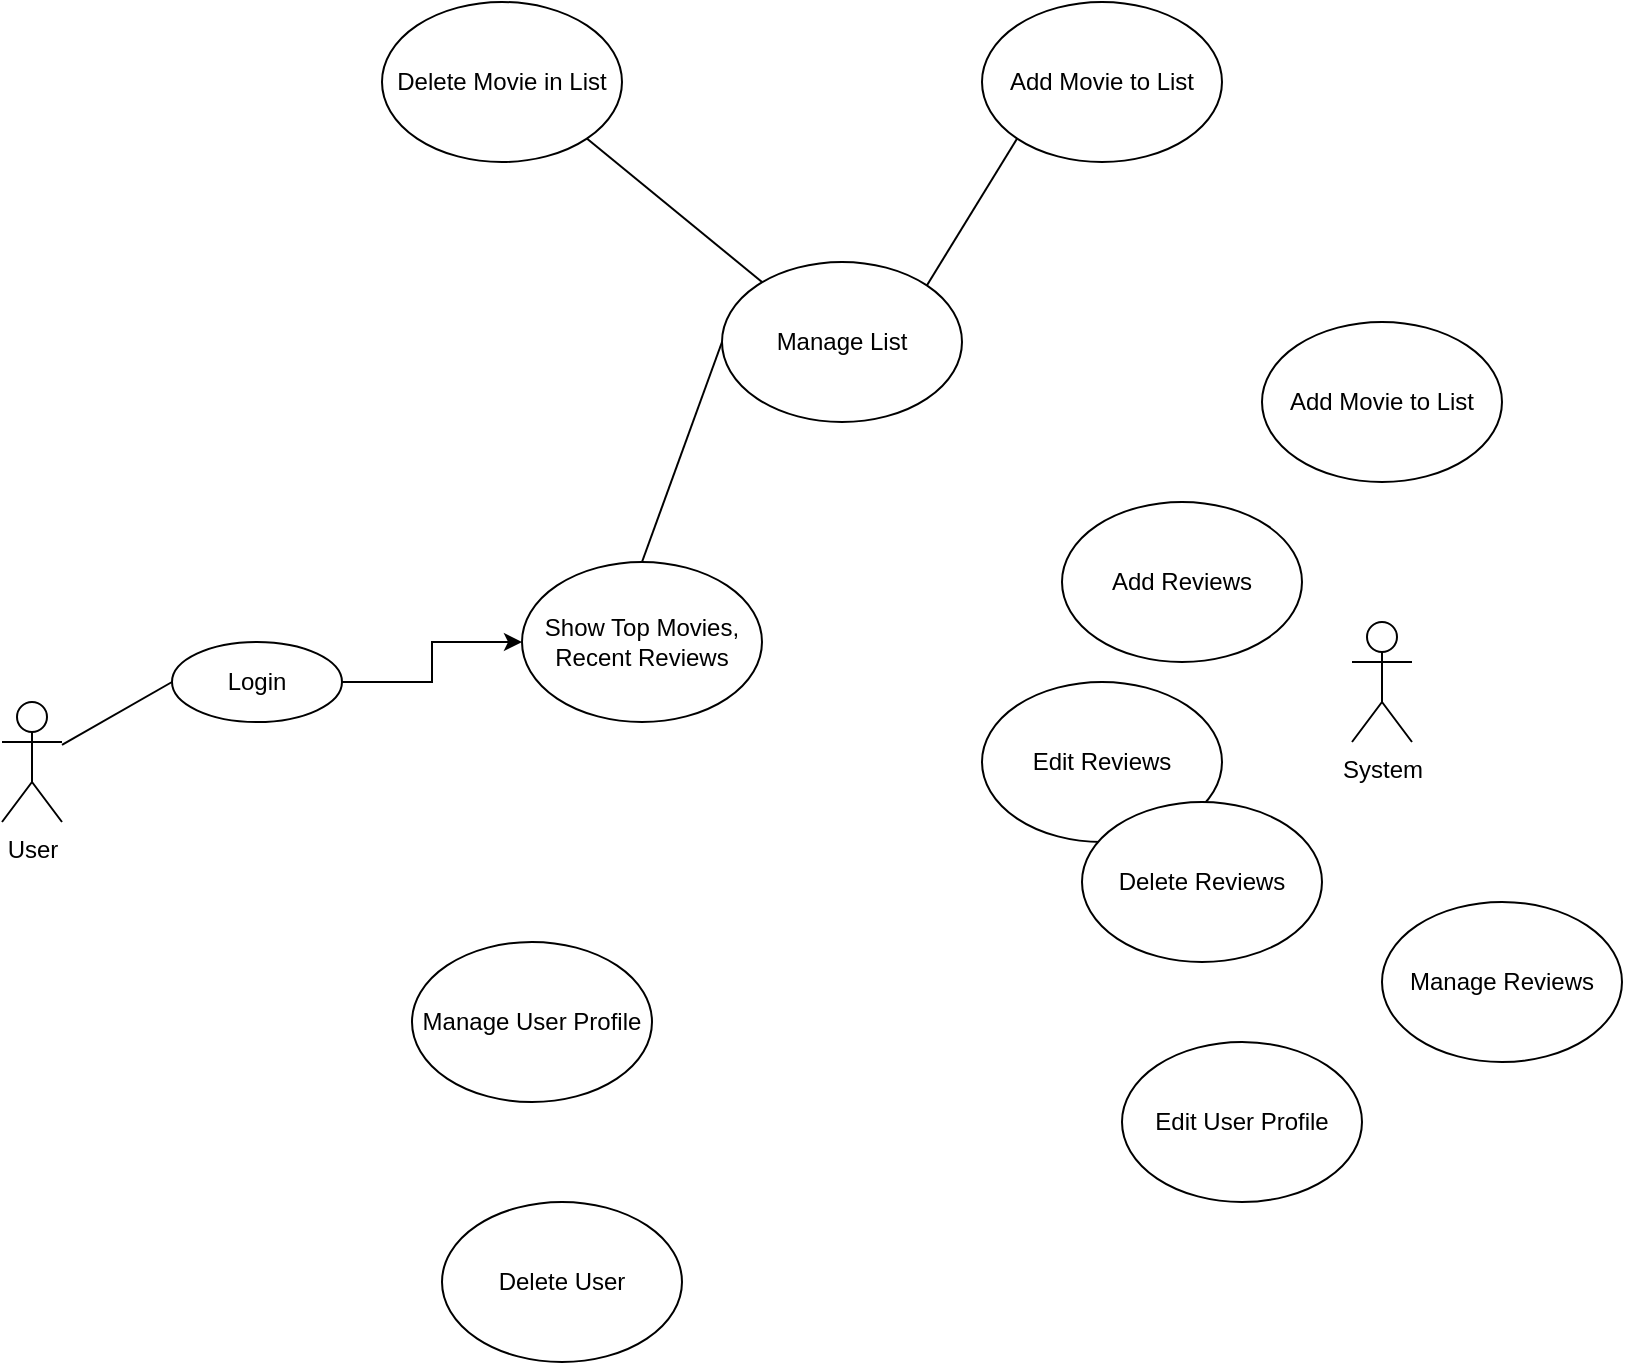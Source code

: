 <mxfile version="22.1.0" type="github">
  <diagram name="Page-1" id="gSCJDVLffjfoy0yC-mrh">
    <mxGraphModel dx="1042" dy="543" grid="1" gridSize="10" guides="1" tooltips="1" connect="1" arrows="1" fold="1" page="1" pageScale="1" pageWidth="1169" pageHeight="827" math="0" shadow="0">
      <root>
        <mxCell id="0" />
        <mxCell id="1" parent="0" />
        <mxCell id="oF1ttkINDnGKlyON3AFg-1" value="User" style="shape=umlActor;verticalLabelPosition=bottom;verticalAlign=top;html=1;outlineConnect=0;" vertex="1" parent="1">
          <mxGeometry x="40" y="500" width="30" height="60" as="geometry" />
        </mxCell>
        <mxCell id="oF1ttkINDnGKlyON3AFg-2" value="System" style="shape=umlActor;verticalLabelPosition=bottom;verticalAlign=top;html=1;outlineConnect=0;" vertex="1" parent="1">
          <mxGeometry x="715" y="460" width="30" height="60" as="geometry" />
        </mxCell>
        <mxCell id="oF1ttkINDnGKlyON3AFg-7" value="Manage List" style="ellipse;whiteSpace=wrap;html=1;" vertex="1" parent="1">
          <mxGeometry x="400" y="280" width="120" height="80" as="geometry" />
        </mxCell>
        <mxCell id="oF1ttkINDnGKlyON3AFg-8" value="Manage Reviews" style="ellipse;whiteSpace=wrap;html=1;" vertex="1" parent="1">
          <mxGeometry x="730" y="600" width="120" height="80" as="geometry" />
        </mxCell>
        <mxCell id="oF1ttkINDnGKlyON3AFg-9" value="Manage User Profile" style="ellipse;whiteSpace=wrap;html=1;" vertex="1" parent="1">
          <mxGeometry x="245" y="620" width="120" height="80" as="geometry" />
        </mxCell>
        <mxCell id="oF1ttkINDnGKlyON3AFg-11" value="Add Movie to List" style="ellipse;whiteSpace=wrap;html=1;" vertex="1" parent="1">
          <mxGeometry x="670" y="310" width="120" height="80" as="geometry" />
        </mxCell>
        <mxCell id="oF1ttkINDnGKlyON3AFg-12" value="Delete Movie in List" style="ellipse;whiteSpace=wrap;html=1;" vertex="1" parent="1">
          <mxGeometry x="230" y="150" width="120" height="80" as="geometry" />
        </mxCell>
        <mxCell id="oF1ttkINDnGKlyON3AFg-13" value="Add Reviews" style="ellipse;whiteSpace=wrap;html=1;" vertex="1" parent="1">
          <mxGeometry x="570" y="400" width="120" height="80" as="geometry" />
        </mxCell>
        <mxCell id="oF1ttkINDnGKlyON3AFg-14" value="Edit Reviews" style="ellipse;whiteSpace=wrap;html=1;" vertex="1" parent="1">
          <mxGeometry x="530" y="490" width="120" height="80" as="geometry" />
        </mxCell>
        <mxCell id="oF1ttkINDnGKlyON3AFg-15" value="Delete Reviews" style="ellipse;whiteSpace=wrap;html=1;" vertex="1" parent="1">
          <mxGeometry x="580" y="550" width="120" height="80" as="geometry" />
        </mxCell>
        <mxCell id="oF1ttkINDnGKlyON3AFg-17" value="Edit User Profile" style="ellipse;whiteSpace=wrap;html=1;" vertex="1" parent="1">
          <mxGeometry x="600" y="670" width="120" height="80" as="geometry" />
        </mxCell>
        <mxCell id="oF1ttkINDnGKlyON3AFg-18" value="Delete User" style="ellipse;whiteSpace=wrap;html=1;" vertex="1" parent="1">
          <mxGeometry x="260" y="750" width="120" height="80" as="geometry" />
        </mxCell>
        <mxCell id="oF1ttkINDnGKlyON3AFg-22" value="" style="edgeStyle=orthogonalEdgeStyle;rounded=0;orthogonalLoop=1;jettySize=auto;html=1;" edge="1" parent="1" source="oF1ttkINDnGKlyON3AFg-19" target="oF1ttkINDnGKlyON3AFg-21">
          <mxGeometry relative="1" as="geometry" />
        </mxCell>
        <mxCell id="oF1ttkINDnGKlyON3AFg-19" value="Login" style="ellipse;whiteSpace=wrap;html=1;" vertex="1" parent="1">
          <mxGeometry x="125" y="470" width="85" height="40" as="geometry" />
        </mxCell>
        <mxCell id="oF1ttkINDnGKlyON3AFg-20" value="" style="endArrow=none;html=1;rounded=0;entryX=0;entryY=0.5;entryDx=0;entryDy=0;" edge="1" parent="1" source="oF1ttkINDnGKlyON3AFg-1" target="oF1ttkINDnGKlyON3AFg-19">
          <mxGeometry width="50" height="50" relative="1" as="geometry">
            <mxPoint x="330" y="550" as="sourcePoint" />
            <mxPoint x="380" y="500" as="targetPoint" />
          </mxGeometry>
        </mxCell>
        <mxCell id="oF1ttkINDnGKlyON3AFg-21" value="Show Top Movies, Recent Reviews" style="ellipse;whiteSpace=wrap;html=1;" vertex="1" parent="1">
          <mxGeometry x="300" y="430" width="120" height="80" as="geometry" />
        </mxCell>
        <mxCell id="oF1ttkINDnGKlyON3AFg-23" value="" style="endArrow=none;html=1;rounded=0;entryX=0;entryY=0.5;entryDx=0;entryDy=0;exitX=0.5;exitY=0;exitDx=0;exitDy=0;" edge="1" parent="1" source="oF1ttkINDnGKlyON3AFg-21" target="oF1ttkINDnGKlyON3AFg-7">
          <mxGeometry width="50" height="50" relative="1" as="geometry">
            <mxPoint x="510" y="460" as="sourcePoint" />
            <mxPoint x="560" y="410" as="targetPoint" />
          </mxGeometry>
        </mxCell>
        <mxCell id="oF1ttkINDnGKlyON3AFg-24" value="" style="endArrow=none;html=1;rounded=0;entryX=1;entryY=1;entryDx=0;entryDy=0;" edge="1" parent="1" target="oF1ttkINDnGKlyON3AFg-12">
          <mxGeometry width="50" height="50" relative="1" as="geometry">
            <mxPoint x="420" y="290" as="sourcePoint" />
            <mxPoint x="530" y="290" as="targetPoint" />
          </mxGeometry>
        </mxCell>
        <mxCell id="oF1ttkINDnGKlyON3AFg-25" value="Add Movie to List" style="ellipse;whiteSpace=wrap;html=1;" vertex="1" parent="1">
          <mxGeometry x="530" y="150" width="120" height="80" as="geometry" />
        </mxCell>
        <mxCell id="oF1ttkINDnGKlyON3AFg-26" value="" style="endArrow=none;html=1;rounded=0;entryX=0;entryY=1;entryDx=0;entryDy=0;exitX=1;exitY=0;exitDx=0;exitDy=0;" edge="1" parent="1" source="oF1ttkINDnGKlyON3AFg-7" target="oF1ttkINDnGKlyON3AFg-25">
          <mxGeometry width="50" height="50" relative="1" as="geometry">
            <mxPoint x="510" y="290" as="sourcePoint" />
            <mxPoint x="560" y="240" as="targetPoint" />
          </mxGeometry>
        </mxCell>
      </root>
    </mxGraphModel>
  </diagram>
</mxfile>
